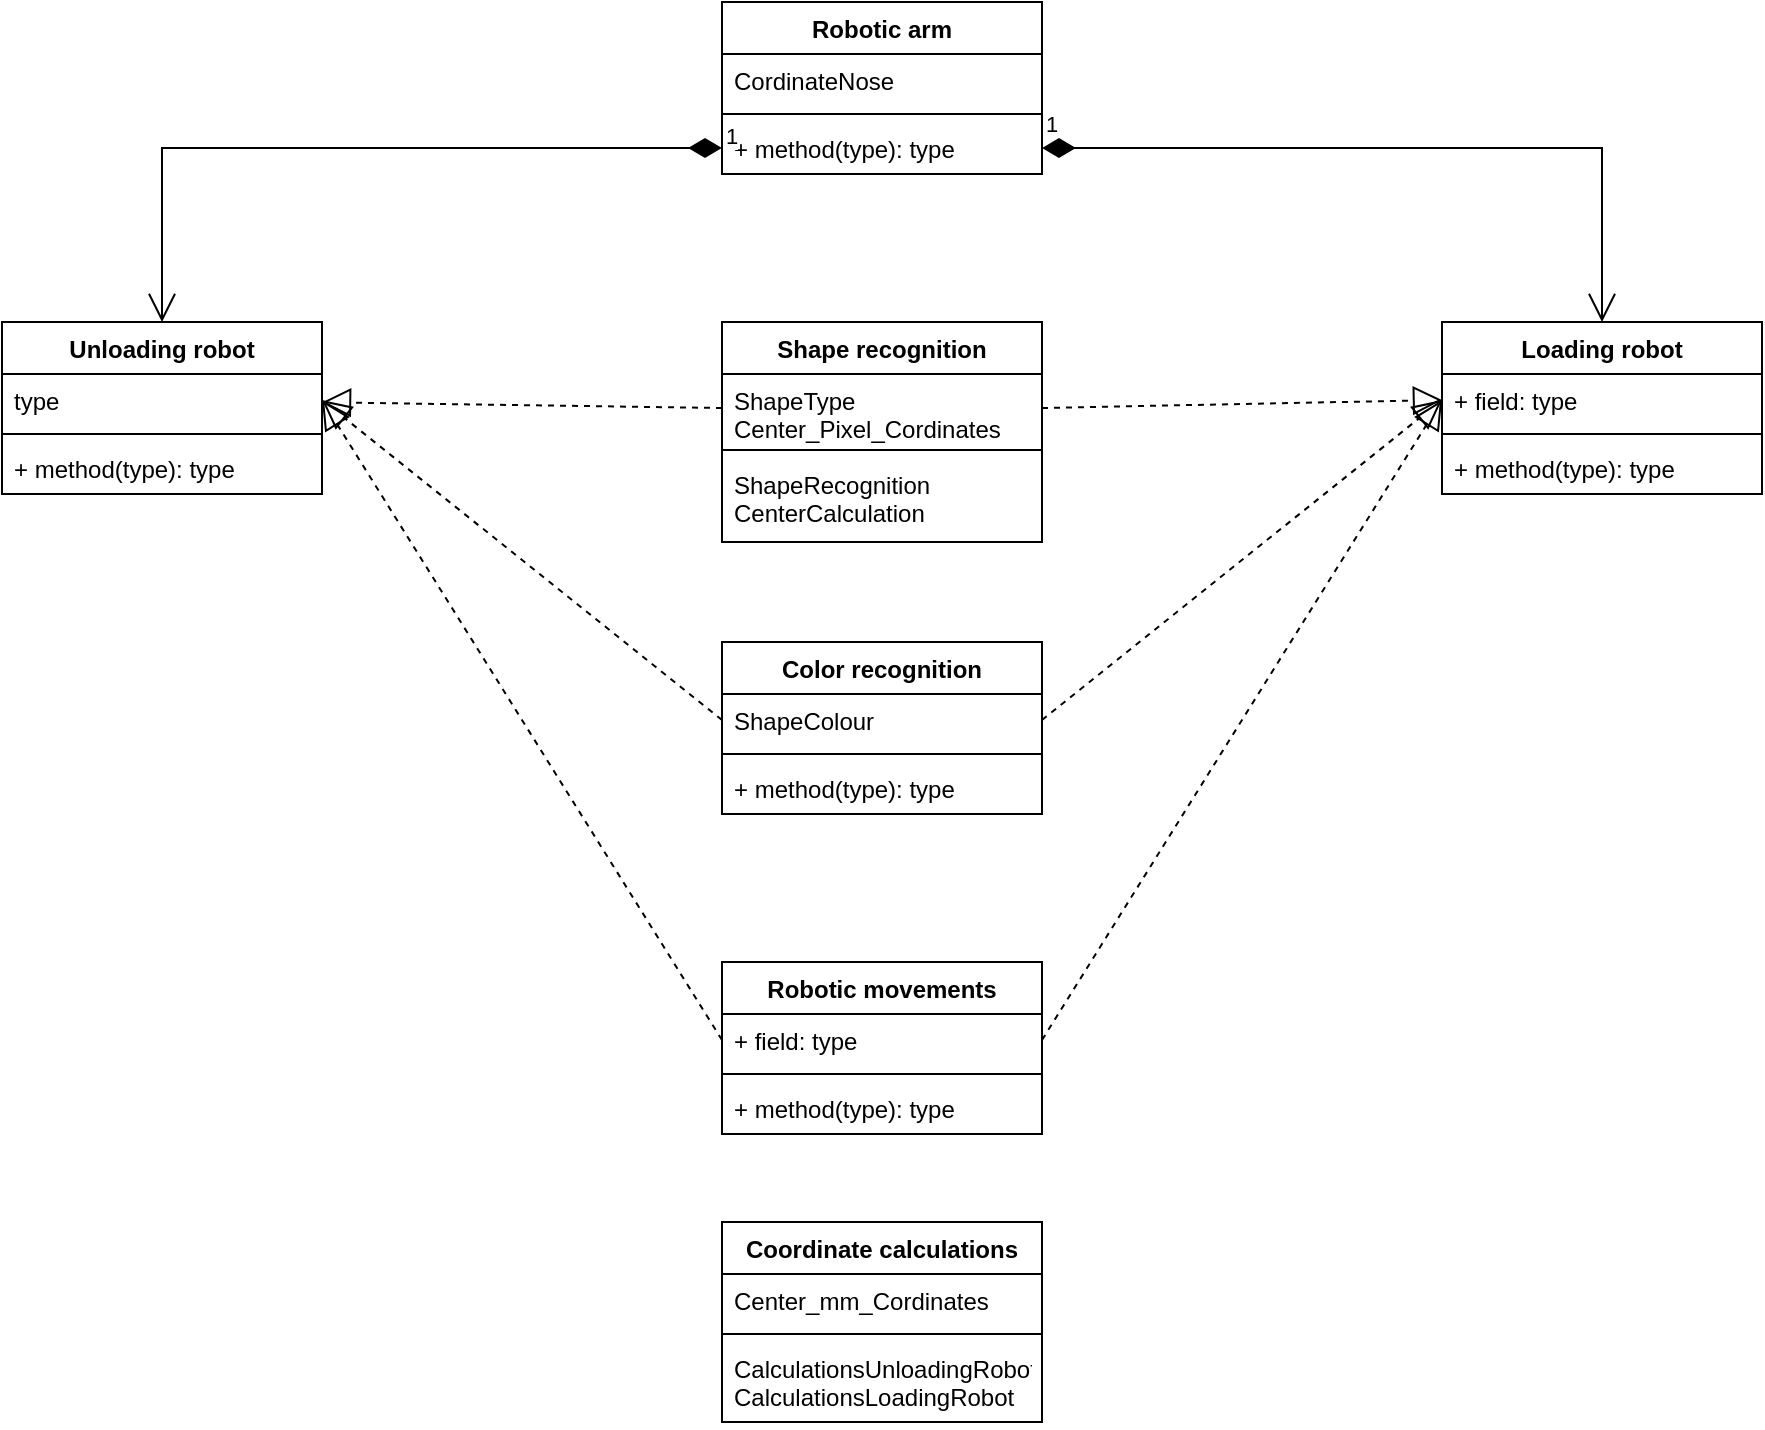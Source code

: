 <mxfile version="20.3.0" type="device"><diagram id="QGZ9qkBQXiq8oFRHzcYZ" name="Page-1"><mxGraphModel dx="1984" dy="792" grid="1" gridSize="10" guides="1" tooltips="1" connect="1" arrows="1" fold="1" page="1" pageScale="1" pageWidth="850" pageHeight="1100" math="0" shadow="0"><root><mxCell id="0"/><mxCell id="1" parent="0"/><mxCell id="o4qy33_VzYwv99dSo5J2-1" value="Robotic arm" style="swimlane;fontStyle=1;align=center;verticalAlign=top;childLayout=stackLayout;horizontal=1;startSize=26;horizontalStack=0;resizeParent=1;resizeParentMax=0;resizeLast=0;collapsible=1;marginBottom=0;" parent="1" vertex="1"><mxGeometry x="200" y="40" width="160" height="86" as="geometry"/></mxCell><mxCell id="o4qy33_VzYwv99dSo5J2-2" value="CordinateNose" style="text;strokeColor=none;fillColor=none;align=left;verticalAlign=top;spacingLeft=4;spacingRight=4;overflow=hidden;rotatable=0;points=[[0,0.5],[1,0.5]];portConstraint=eastwest;" parent="o4qy33_VzYwv99dSo5J2-1" vertex="1"><mxGeometry y="26" width="160" height="26" as="geometry"/></mxCell><mxCell id="o4qy33_VzYwv99dSo5J2-3" value="" style="line;strokeWidth=1;fillColor=none;align=left;verticalAlign=middle;spacingTop=-1;spacingLeft=3;spacingRight=3;rotatable=0;labelPosition=right;points=[];portConstraint=eastwest;strokeColor=inherit;" parent="o4qy33_VzYwv99dSo5J2-1" vertex="1"><mxGeometry y="52" width="160" height="8" as="geometry"/></mxCell><mxCell id="o4qy33_VzYwv99dSo5J2-4" value="+ method(type): type" style="text;strokeColor=none;fillColor=none;align=left;verticalAlign=top;spacingLeft=4;spacingRight=4;overflow=hidden;rotatable=0;points=[[0,0.5],[1,0.5]];portConstraint=eastwest;" parent="o4qy33_VzYwv99dSo5J2-1" vertex="1"><mxGeometry y="60" width="160" height="26" as="geometry"/></mxCell><mxCell id="o4qy33_VzYwv99dSo5J2-5" value="Color recognition" style="swimlane;fontStyle=1;align=center;verticalAlign=top;childLayout=stackLayout;horizontal=1;startSize=26;horizontalStack=0;resizeParent=1;resizeParentMax=0;resizeLast=0;collapsible=1;marginBottom=0;" parent="1" vertex="1"><mxGeometry x="200" y="360" width="160" height="86" as="geometry"><mxRectangle x="200" y="360" width="140" height="30" as="alternateBounds"/></mxGeometry></mxCell><mxCell id="o4qy33_VzYwv99dSo5J2-6" value="ShapeColour" style="text;strokeColor=none;fillColor=none;align=left;verticalAlign=top;spacingLeft=4;spacingRight=4;overflow=hidden;rotatable=0;points=[[0,0.5],[1,0.5]];portConstraint=eastwest;" parent="o4qy33_VzYwv99dSo5J2-5" vertex="1"><mxGeometry y="26" width="160" height="26" as="geometry"/></mxCell><mxCell id="o4qy33_VzYwv99dSo5J2-7" value="" style="line;strokeWidth=1;fillColor=none;align=left;verticalAlign=middle;spacingTop=-1;spacingLeft=3;spacingRight=3;rotatable=0;labelPosition=right;points=[];portConstraint=eastwest;strokeColor=inherit;" parent="o4qy33_VzYwv99dSo5J2-5" vertex="1"><mxGeometry y="52" width="160" height="8" as="geometry"/></mxCell><mxCell id="o4qy33_VzYwv99dSo5J2-8" value="+ method(type): type" style="text;strokeColor=none;fillColor=none;align=left;verticalAlign=top;spacingLeft=4;spacingRight=4;overflow=hidden;rotatable=0;points=[[0,0.5],[1,0.5]];portConstraint=eastwest;" parent="o4qy33_VzYwv99dSo5J2-5" vertex="1"><mxGeometry y="60" width="160" height="26" as="geometry"/></mxCell><mxCell id="o4qy33_VzYwv99dSo5J2-9" value="Shape recognition&#10;" style="swimlane;fontStyle=1;align=center;verticalAlign=top;childLayout=stackLayout;horizontal=1;startSize=26;horizontalStack=0;resizeParent=1;resizeParentMax=0;resizeLast=0;collapsible=1;marginBottom=0;flipH=1;" parent="1" vertex="1"><mxGeometry x="200" y="200" width="160" height="110" as="geometry"><mxRectangle x="200" y="200" width="150" height="30" as="alternateBounds"/></mxGeometry></mxCell><mxCell id="o4qy33_VzYwv99dSo5J2-10" value="ShapeType&#10;Center_Pixel_Cordinates" style="text;strokeColor=none;fillColor=none;align=left;verticalAlign=top;spacingLeft=4;spacingRight=4;overflow=hidden;rotatable=0;points=[[0,0.5],[1,0.5]];portConstraint=eastwest;" parent="o4qy33_VzYwv99dSo5J2-9" vertex="1"><mxGeometry y="26" width="160" height="34" as="geometry"/></mxCell><mxCell id="o4qy33_VzYwv99dSo5J2-11" value="" style="line;strokeWidth=1;fillColor=none;align=left;verticalAlign=middle;spacingTop=-1;spacingLeft=3;spacingRight=3;rotatable=0;labelPosition=right;points=[];portConstraint=eastwest;strokeColor=inherit;" parent="o4qy33_VzYwv99dSo5J2-9" vertex="1"><mxGeometry y="60" width="160" height="8" as="geometry"/></mxCell><mxCell id="o4qy33_VzYwv99dSo5J2-12" value="ShapeRecognition&#10;CenterCalculation" style="text;strokeColor=none;fillColor=none;align=left;verticalAlign=top;spacingLeft=4;spacingRight=4;overflow=hidden;rotatable=0;points=[[0,0.5],[1,0.5]];portConstraint=eastwest;" parent="o4qy33_VzYwv99dSo5J2-9" vertex="1"><mxGeometry y="68" width="160" height="42" as="geometry"/></mxCell><mxCell id="o4qy33_VzYwv99dSo5J2-13" value="Robotic movements" style="swimlane;fontStyle=1;align=center;verticalAlign=top;childLayout=stackLayout;horizontal=1;startSize=26;horizontalStack=0;resizeParent=1;resizeParentMax=0;resizeLast=0;collapsible=1;marginBottom=0;" parent="1" vertex="1"><mxGeometry x="200" y="520" width="160" height="86" as="geometry"/></mxCell><mxCell id="o4qy33_VzYwv99dSo5J2-14" value="+ field: type" style="text;strokeColor=none;fillColor=none;align=left;verticalAlign=top;spacingLeft=4;spacingRight=4;overflow=hidden;rotatable=0;points=[[0,0.5],[1,0.5]];portConstraint=eastwest;" parent="o4qy33_VzYwv99dSo5J2-13" vertex="1"><mxGeometry y="26" width="160" height="26" as="geometry"/></mxCell><mxCell id="o4qy33_VzYwv99dSo5J2-15" value="" style="line;strokeWidth=1;fillColor=none;align=left;verticalAlign=middle;spacingTop=-1;spacingLeft=3;spacingRight=3;rotatable=0;labelPosition=right;points=[];portConstraint=eastwest;strokeColor=inherit;" parent="o4qy33_VzYwv99dSo5J2-13" vertex="1"><mxGeometry y="52" width="160" height="8" as="geometry"/></mxCell><mxCell id="o4qy33_VzYwv99dSo5J2-16" value="+ method(type): type" style="text;strokeColor=none;fillColor=none;align=left;verticalAlign=top;spacingLeft=4;spacingRight=4;overflow=hidden;rotatable=0;points=[[0,0.5],[1,0.5]];portConstraint=eastwest;" parent="o4qy33_VzYwv99dSo5J2-13" vertex="1"><mxGeometry y="60" width="160" height="26" as="geometry"/></mxCell><mxCell id="o4qy33_VzYwv99dSo5J2-46" style="edgeStyle=elbowEdgeStyle;rounded=0;orthogonalLoop=1;jettySize=auto;elbow=vertical;html=1;entryX=-0.002;entryY=0.9;entryDx=0;entryDy=0;entryPerimeter=0;" parent="o4qy33_VzYwv99dSo5J2-13" source="o4qy33_VzYwv99dSo5J2-14" target="o4qy33_VzYwv99dSo5J2-14" edge="1"><mxGeometry relative="1" as="geometry"/></mxCell><mxCell id="o4qy33_VzYwv99dSo5J2-21" value="Loading robot" style="swimlane;fontStyle=1;align=center;verticalAlign=top;childLayout=stackLayout;horizontal=1;startSize=26;horizontalStack=0;resizeParent=1;resizeParentMax=0;resizeLast=0;collapsible=1;marginBottom=0;flipH=1;" parent="1" vertex="1"><mxGeometry x="560" y="200" width="160" height="86" as="geometry"/></mxCell><mxCell id="o4qy33_VzYwv99dSo5J2-22" value="+ field: type" style="text;strokeColor=none;fillColor=none;align=left;verticalAlign=top;spacingLeft=4;spacingRight=4;overflow=hidden;rotatable=0;points=[[0,0.5],[1,0.5]];portConstraint=eastwest;" parent="o4qy33_VzYwv99dSo5J2-21" vertex="1"><mxGeometry y="26" width="160" height="26" as="geometry"/></mxCell><mxCell id="o4qy33_VzYwv99dSo5J2-23" value="" style="line;strokeWidth=1;fillColor=none;align=left;verticalAlign=middle;spacingTop=-1;spacingLeft=3;spacingRight=3;rotatable=0;labelPosition=right;points=[];portConstraint=eastwest;strokeColor=inherit;" parent="o4qy33_VzYwv99dSo5J2-21" vertex="1"><mxGeometry y="52" width="160" height="8" as="geometry"/></mxCell><mxCell id="o4qy33_VzYwv99dSo5J2-24" value="+ method(type): type" style="text;strokeColor=none;fillColor=none;align=left;verticalAlign=top;spacingLeft=4;spacingRight=4;overflow=hidden;rotatable=0;points=[[0,0.5],[1,0.5]];portConstraint=eastwest;" parent="o4qy33_VzYwv99dSo5J2-21" vertex="1"><mxGeometry y="60" width="160" height="26" as="geometry"/></mxCell><mxCell id="o4qy33_VzYwv99dSo5J2-25" value="Unloading robot" style="swimlane;fontStyle=1;align=center;verticalAlign=top;childLayout=stackLayout;horizontal=1;startSize=26;horizontalStack=0;resizeParent=1;resizeParentMax=0;resizeLast=0;collapsible=1;marginBottom=0;flipH=1;" parent="1" vertex="1"><mxGeometry x="-160" y="200" width="160" height="86" as="geometry"/></mxCell><mxCell id="o4qy33_VzYwv99dSo5J2-26" value="type" style="text;strokeColor=none;fillColor=none;align=left;verticalAlign=top;spacingLeft=4;spacingRight=4;overflow=hidden;rotatable=0;points=[[0,0.5],[1,0.5]];portConstraint=eastwest;" parent="o4qy33_VzYwv99dSo5J2-25" vertex="1"><mxGeometry y="26" width="160" height="26" as="geometry"/></mxCell><mxCell id="o4qy33_VzYwv99dSo5J2-27" value="" style="line;strokeWidth=1;fillColor=none;align=left;verticalAlign=middle;spacingTop=-1;spacingLeft=3;spacingRight=3;rotatable=0;labelPosition=right;points=[];portConstraint=eastwest;strokeColor=inherit;" parent="o4qy33_VzYwv99dSo5J2-25" vertex="1"><mxGeometry y="52" width="160" height="8" as="geometry"/></mxCell><mxCell id="o4qy33_VzYwv99dSo5J2-28" value="+ method(type): type" style="text;strokeColor=none;fillColor=none;align=left;verticalAlign=top;spacingLeft=4;spacingRight=4;overflow=hidden;rotatable=0;points=[[0,0.5],[1,0.5]];portConstraint=eastwest;" parent="o4qy33_VzYwv99dSo5J2-25" vertex="1"><mxGeometry y="60" width="160" height="26" as="geometry"/></mxCell><mxCell id="o4qy33_VzYwv99dSo5J2-39" style="edgeStyle=elbowEdgeStyle;rounded=0;orthogonalLoop=1;jettySize=auto;elbow=vertical;html=1;exitX=0.5;exitY=0;exitDx=0;exitDy=0;" parent="1" source="o4qy33_VzYwv99dSo5J2-21" target="o4qy33_VzYwv99dSo5J2-21" edge="1"><mxGeometry relative="1" as="geometry"/></mxCell><mxCell id="o4qy33_VzYwv99dSo5J2-40" value="" style="endArrow=block;dashed=1;endFill=0;endSize=12;html=1;rounded=0;elbow=vertical;exitX=1;exitY=0.5;exitDx=0;exitDy=0;entryX=0;entryY=0.5;entryDx=0;entryDy=0;" parent="1" source="o4qy33_VzYwv99dSo5J2-10" target="o4qy33_VzYwv99dSo5J2-22" edge="1"><mxGeometry width="160" relative="1" as="geometry"><mxPoint x="550" y="242.5" as="sourcePoint"/><mxPoint x="390" y="242.5" as="targetPoint"/></mxGeometry></mxCell><mxCell id="o4qy33_VzYwv99dSo5J2-42" value="" style="endArrow=block;dashed=1;endFill=0;endSize=12;html=1;rounded=0;elbow=vertical;exitX=0;exitY=0.5;exitDx=0;exitDy=0;" parent="1" source="o4qy33_VzYwv99dSo5J2-10" target="o4qy33_VzYwv99dSo5J2-26" edge="1"><mxGeometry width="160" relative="1" as="geometry"><mxPoint x="-110" y="249" as="sourcePoint"/><mxPoint x="-310" y="249" as="targetPoint"/></mxGeometry></mxCell><mxCell id="o4qy33_VzYwv99dSo5J2-43" value="" style="endArrow=block;dashed=1;endFill=0;endSize=12;html=1;rounded=0;elbow=vertical;exitX=0;exitY=0.5;exitDx=0;exitDy=0;entryX=1;entryY=0.5;entryDx=0;entryDy=0;" parent="1" source="o4qy33_VzYwv99dSo5J2-6" target="o4qy33_VzYwv99dSo5J2-26" edge="1"><mxGeometry width="160" relative="1" as="geometry"><mxPoint x="140" y="390" as="sourcePoint"/><mxPoint x="-60" y="390" as="targetPoint"/></mxGeometry></mxCell><mxCell id="o4qy33_VzYwv99dSo5J2-44" value="" style="endArrow=block;dashed=1;endFill=0;endSize=12;html=1;rounded=0;elbow=vertical;exitX=1;exitY=0.5;exitDx=0;exitDy=0;entryX=0;entryY=0.5;entryDx=0;entryDy=0;" parent="1" source="o4qy33_VzYwv99dSo5J2-6" target="o4qy33_VzYwv99dSo5J2-22" edge="1"><mxGeometry width="160" relative="1" as="geometry"><mxPoint x="120" y="460" as="sourcePoint"/><mxPoint x="-80" y="460" as="targetPoint"/></mxGeometry></mxCell><mxCell id="o4qy33_VzYwv99dSo5J2-45" value="" style="endArrow=block;dashed=1;endFill=0;endSize=12;html=1;rounded=0;elbow=vertical;entryX=1;entryY=0.5;entryDx=0;entryDy=0;exitX=0;exitY=0.5;exitDx=0;exitDy=0;" parent="1" source="o4qy33_VzYwv99dSo5J2-14" target="o4qy33_VzYwv99dSo5J2-26" edge="1"><mxGeometry width="160" relative="1" as="geometry"><mxPoint x="90" y="580" as="sourcePoint"/><mxPoint x="-110" y="580" as="targetPoint"/></mxGeometry></mxCell><mxCell id="o4qy33_VzYwv99dSo5J2-47" value="" style="endArrow=block;dashed=1;endFill=0;endSize=12;html=1;rounded=0;elbow=vertical;exitX=1;exitY=0.5;exitDx=0;exitDy=0;entryX=0;entryY=0.5;entryDx=0;entryDy=0;" parent="1" source="o4qy33_VzYwv99dSo5J2-14" target="o4qy33_VzYwv99dSo5J2-22" edge="1"><mxGeometry width="160" relative="1" as="geometry"><mxPoint x="640" y="440" as="sourcePoint"/><mxPoint x="440" y="440" as="targetPoint"/></mxGeometry></mxCell><mxCell id="o4qy33_VzYwv99dSo5J2-66" value="Coordinate calculations" style="swimlane;fontStyle=1;align=center;verticalAlign=top;childLayout=stackLayout;horizontal=1;startSize=26;horizontalStack=0;resizeParent=1;resizeParentMax=0;resizeLast=0;collapsible=1;marginBottom=0;" parent="1" vertex="1"><mxGeometry x="200" y="650" width="160" height="100" as="geometry"/></mxCell><mxCell id="o4qy33_VzYwv99dSo5J2-67" value="Center_mm_Cordinates" style="text;strokeColor=none;fillColor=none;align=left;verticalAlign=top;spacingLeft=4;spacingRight=4;overflow=hidden;rotatable=0;points=[[0,0.5],[1,0.5]];portConstraint=eastwest;" parent="o4qy33_VzYwv99dSo5J2-66" vertex="1"><mxGeometry y="26" width="160" height="26" as="geometry"/></mxCell><mxCell id="o4qy33_VzYwv99dSo5J2-68" value="" style="line;strokeWidth=1;fillColor=none;align=left;verticalAlign=middle;spacingTop=-1;spacingLeft=3;spacingRight=3;rotatable=0;labelPosition=right;points=[];portConstraint=eastwest;strokeColor=inherit;" parent="o4qy33_VzYwv99dSo5J2-66" vertex="1"><mxGeometry y="52" width="160" height="8" as="geometry"/></mxCell><mxCell id="o4qy33_VzYwv99dSo5J2-69" value="CalculationsUnloadingRobot&#10;CalculationsLoadingRobot" style="text;strokeColor=none;fillColor=none;align=left;verticalAlign=top;spacingLeft=4;spacingRight=4;overflow=hidden;rotatable=0;points=[[0,0.5],[1,0.5]];portConstraint=eastwest;" parent="o4qy33_VzYwv99dSo5J2-66" vertex="1"><mxGeometry y="60" width="160" height="40" as="geometry"/></mxCell><mxCell id="aVru39hk6KXD_gs7TiQT-1" value="1" style="endArrow=open;html=1;endSize=12;startArrow=diamondThin;startSize=14;startFill=1;edgeStyle=orthogonalEdgeStyle;align=left;verticalAlign=bottom;rounded=0;entryX=0.5;entryY=0;entryDx=0;entryDy=0;exitX=0;exitY=0.5;exitDx=0;exitDy=0;" edge="1" parent="1" source="o4qy33_VzYwv99dSo5J2-4" target="o4qy33_VzYwv99dSo5J2-25"><mxGeometry x="-1" y="3" relative="1" as="geometry"><mxPoint x="80" y="150" as="sourcePoint"/><mxPoint x="390" y="400" as="targetPoint"/></mxGeometry></mxCell><mxCell id="aVru39hk6KXD_gs7TiQT-2" value="1" style="endArrow=open;html=1;endSize=12;startArrow=diamondThin;startSize=14;startFill=1;edgeStyle=orthogonalEdgeStyle;align=left;verticalAlign=bottom;rounded=0;exitX=1;exitY=0.5;exitDx=0;exitDy=0;" edge="1" parent="1" source="o4qy33_VzYwv99dSo5J2-4" target="o4qy33_VzYwv99dSo5J2-21"><mxGeometry x="-1" y="3" relative="1" as="geometry"><mxPoint x="210" y="123" as="sourcePoint"/><mxPoint x="-70" y="210" as="targetPoint"/></mxGeometry></mxCell></root></mxGraphModel></diagram></mxfile>
